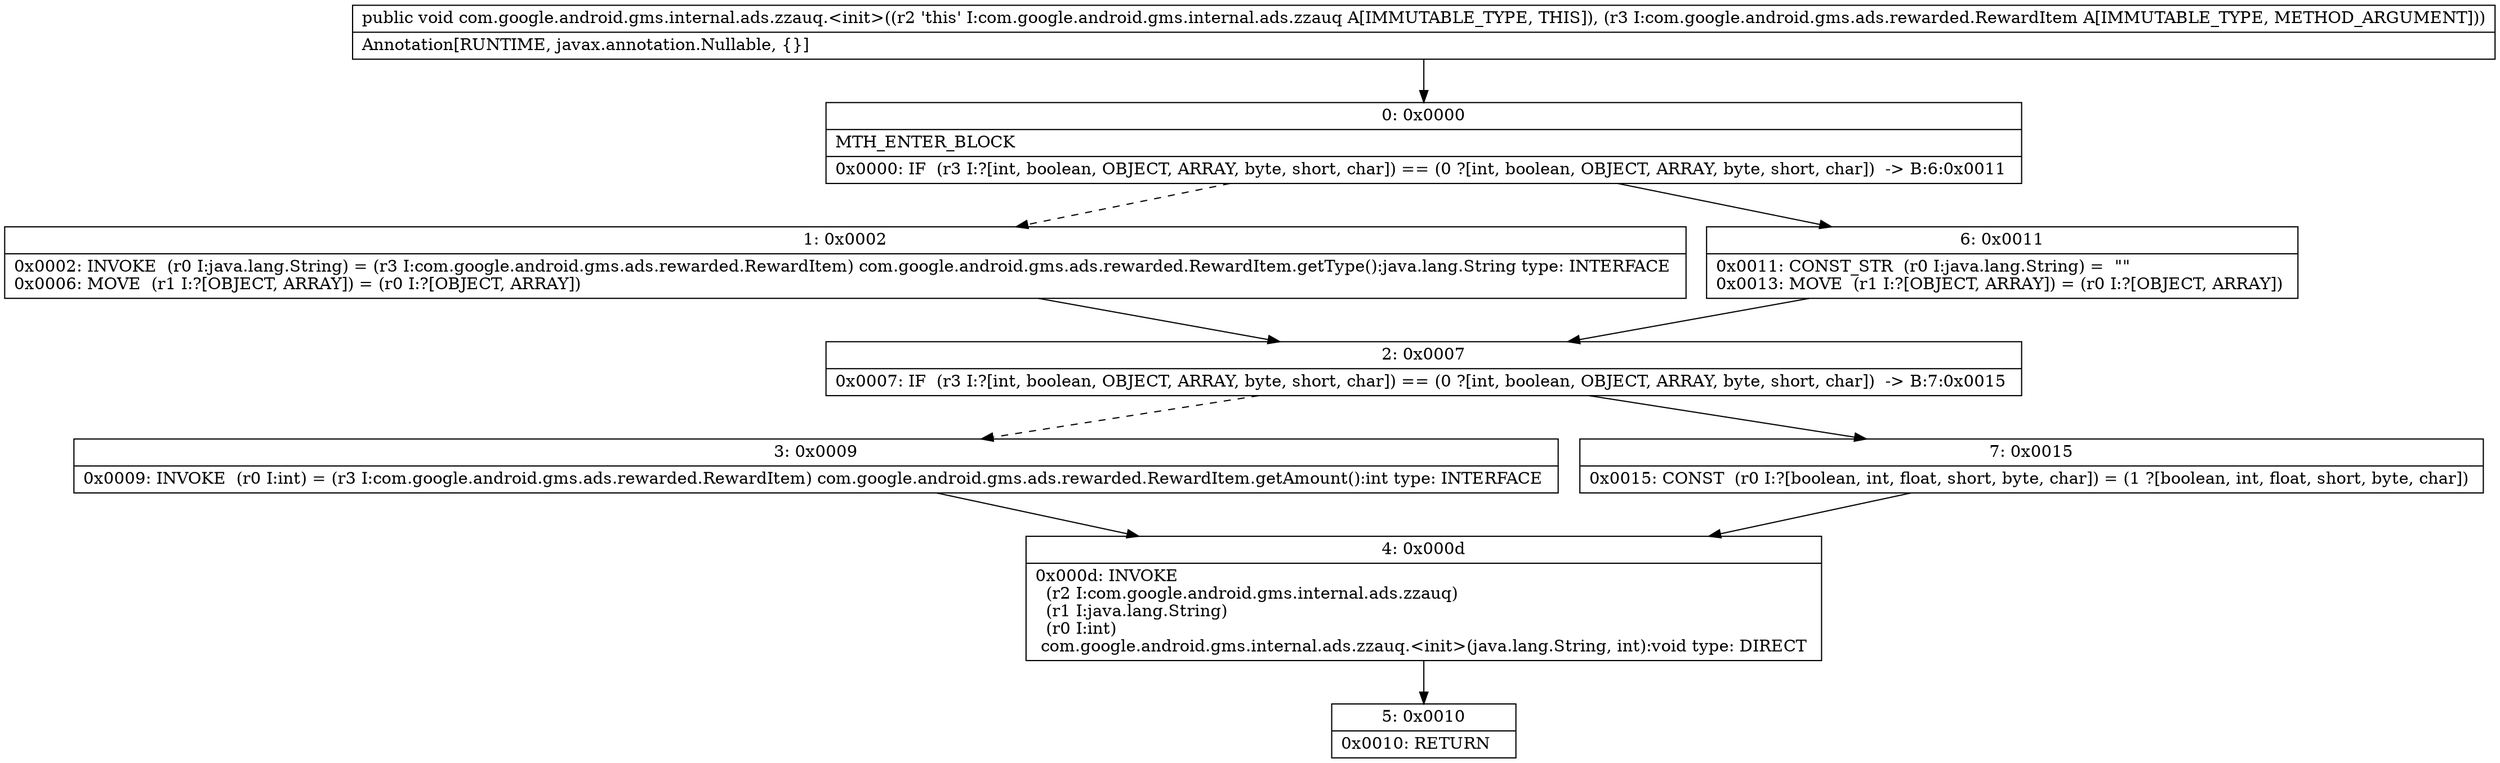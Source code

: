 digraph "CFG forcom.google.android.gms.internal.ads.zzauq.\<init\>(Lcom\/google\/android\/gms\/ads\/rewarded\/RewardItem;)V" {
Node_0 [shape=record,label="{0\:\ 0x0000|MTH_ENTER_BLOCK\l|0x0000: IF  (r3 I:?[int, boolean, OBJECT, ARRAY, byte, short, char]) == (0 ?[int, boolean, OBJECT, ARRAY, byte, short, char])  \-\> B:6:0x0011 \l}"];
Node_1 [shape=record,label="{1\:\ 0x0002|0x0002: INVOKE  (r0 I:java.lang.String) = (r3 I:com.google.android.gms.ads.rewarded.RewardItem) com.google.android.gms.ads.rewarded.RewardItem.getType():java.lang.String type: INTERFACE \l0x0006: MOVE  (r1 I:?[OBJECT, ARRAY]) = (r0 I:?[OBJECT, ARRAY]) \l}"];
Node_2 [shape=record,label="{2\:\ 0x0007|0x0007: IF  (r3 I:?[int, boolean, OBJECT, ARRAY, byte, short, char]) == (0 ?[int, boolean, OBJECT, ARRAY, byte, short, char])  \-\> B:7:0x0015 \l}"];
Node_3 [shape=record,label="{3\:\ 0x0009|0x0009: INVOKE  (r0 I:int) = (r3 I:com.google.android.gms.ads.rewarded.RewardItem) com.google.android.gms.ads.rewarded.RewardItem.getAmount():int type: INTERFACE \l}"];
Node_4 [shape=record,label="{4\:\ 0x000d|0x000d: INVOKE  \l  (r2 I:com.google.android.gms.internal.ads.zzauq)\l  (r1 I:java.lang.String)\l  (r0 I:int)\l com.google.android.gms.internal.ads.zzauq.\<init\>(java.lang.String, int):void type: DIRECT \l}"];
Node_5 [shape=record,label="{5\:\ 0x0010|0x0010: RETURN   \l}"];
Node_6 [shape=record,label="{6\:\ 0x0011|0x0011: CONST_STR  (r0 I:java.lang.String) =  \"\" \l0x0013: MOVE  (r1 I:?[OBJECT, ARRAY]) = (r0 I:?[OBJECT, ARRAY]) \l}"];
Node_7 [shape=record,label="{7\:\ 0x0015|0x0015: CONST  (r0 I:?[boolean, int, float, short, byte, char]) = (1 ?[boolean, int, float, short, byte, char]) \l}"];
MethodNode[shape=record,label="{public void com.google.android.gms.internal.ads.zzauq.\<init\>((r2 'this' I:com.google.android.gms.internal.ads.zzauq A[IMMUTABLE_TYPE, THIS]), (r3 I:com.google.android.gms.ads.rewarded.RewardItem A[IMMUTABLE_TYPE, METHOD_ARGUMENT]))  | Annotation[RUNTIME, javax.annotation.Nullable, \{\}]\l}"];
MethodNode -> Node_0;
Node_0 -> Node_1[style=dashed];
Node_0 -> Node_6;
Node_1 -> Node_2;
Node_2 -> Node_3[style=dashed];
Node_2 -> Node_7;
Node_3 -> Node_4;
Node_4 -> Node_5;
Node_6 -> Node_2;
Node_7 -> Node_4;
}

